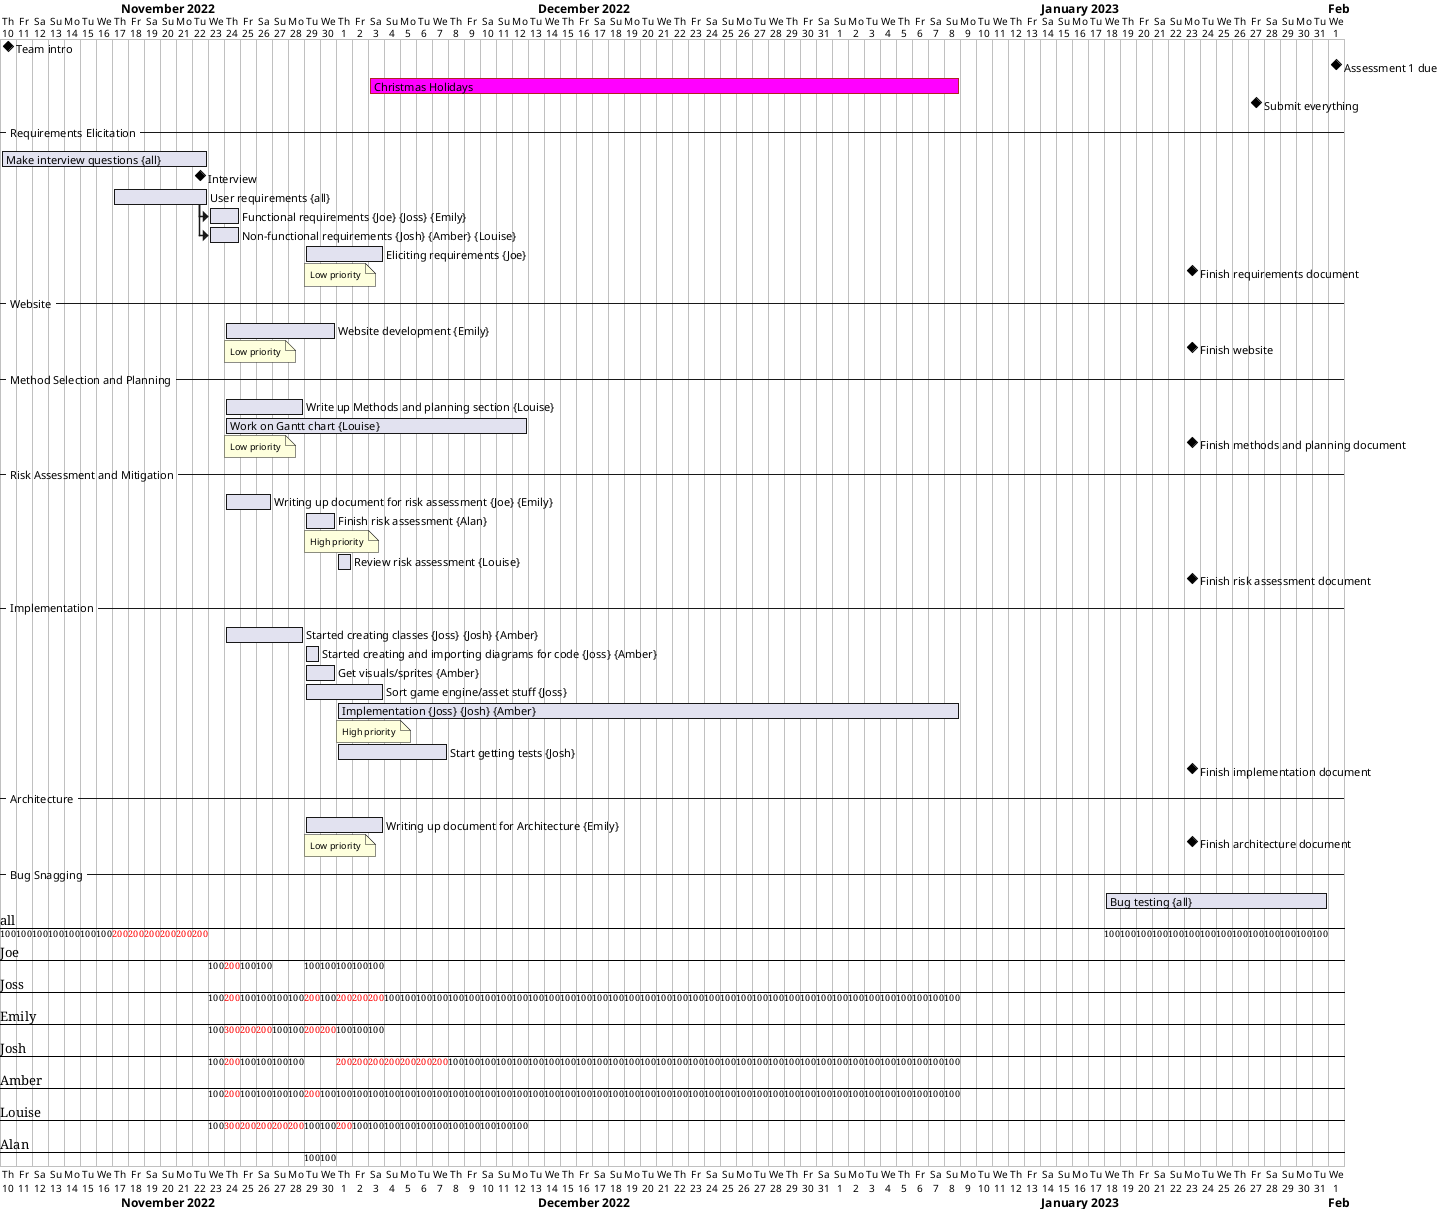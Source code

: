 @startgantt
Project starts 2022-11-10
[Team intro] happens at 2022-11-10
[Assessment 1 due] happens at 2023-2-1
[Christmas Holidays] starts 2022-12-3
[Christmas Holidays] ends 2023-1-8
[Christmas Holidays] is colored in Fuchsia/FireBrick
[Submit everything] happens at 2023-1-27
--Requirements Elicitation--
[Make interview questions] on {all} lasts 13 days
[Interview] happens at 2022-11-22
[User requirements] on {all} starts 2022-11-17 and lasts 6 days
[Functional requirements] on {Joe} {Joss} {Emily} lasts 4 days
[Non-functional requirements] on {Josh} {Amber} {Louise} lasts 4 days
[User requirements] -> [Functional requirements]
[User requirements] -> [Non-functional requirements]
[Eliciting requirements] on {Joe} starts 2022-11-29 and lasts 5 days
note bottom
Low priority
end note
[Finish requirements document] happens at 2023-1-23
--Website--
[Website development] on {Emily} starts 2022-11-24 and lasts 1 week
note bottom
Low priority
end note
[Finish website] happens at 2023-1-23
--Method Selection and Planning--
[Write up Methods and planning section] on {Louise} starts 2022-11-24
[Write up Methods and planning section] ends 2022-11-28
[Work on Gantt chart] on {Louise} starts 2022-11-24
[Work on Gantt chart] ends 2022-12-12
note bottom
Low priority
end note
[Finish methods and planning document] happens at 2023-1-23
--Risk Assessment and Mitigation--
[Writing up document for risk assessment] on {Joe} {Emily} starts 2022-11-24 and lasts 5 days
[Finish risk assessment] on {Alan} starts 2022-11-29 and lasts 2 days
note bottom 
High priority
end note
[Review risk assessment] on {Louise} starts 2022-12-1 and lasts 1 day
[Finish risk assessment document] happens at 2023-1-23
--Implementation--
[Started creating classes] on {Joss} {Josh} {Amber} starts 2022-11-24 and lasts 2 weeks
[Started creating and importing diagrams for code] on {Joss} {Amber} starts 2022-11-29
[Get visuals/sprites] on {Amber} starts 2022-11-29
[Get visuals/sprites] ends 2022-11-30
[Sort game engine/asset stuff] on {Joss} starts 2022-11-29 and lasts 5 days
[Implementation] on {Joss} {Josh} {Amber} starts 2022-12-1
[Implementation] ends 2023-1-8
note bottom
High priority
end note
[Start getting tests] on {Josh} starts 2022-12-1 and lasts 1 week
[Finish implementation document] happens at 2023-1-23
--Architecture--
[Writing up document for Architecture] on {Emily} starts 2022-11-29 and lasts 5 days
note bottom 
Low priority
end note
[Finish architecture document] happens at 2023-1-23
--Bug Snagging--
[Bug testing] on {all} starts 2023-1-18 and lasts 14 days
@endgantt
